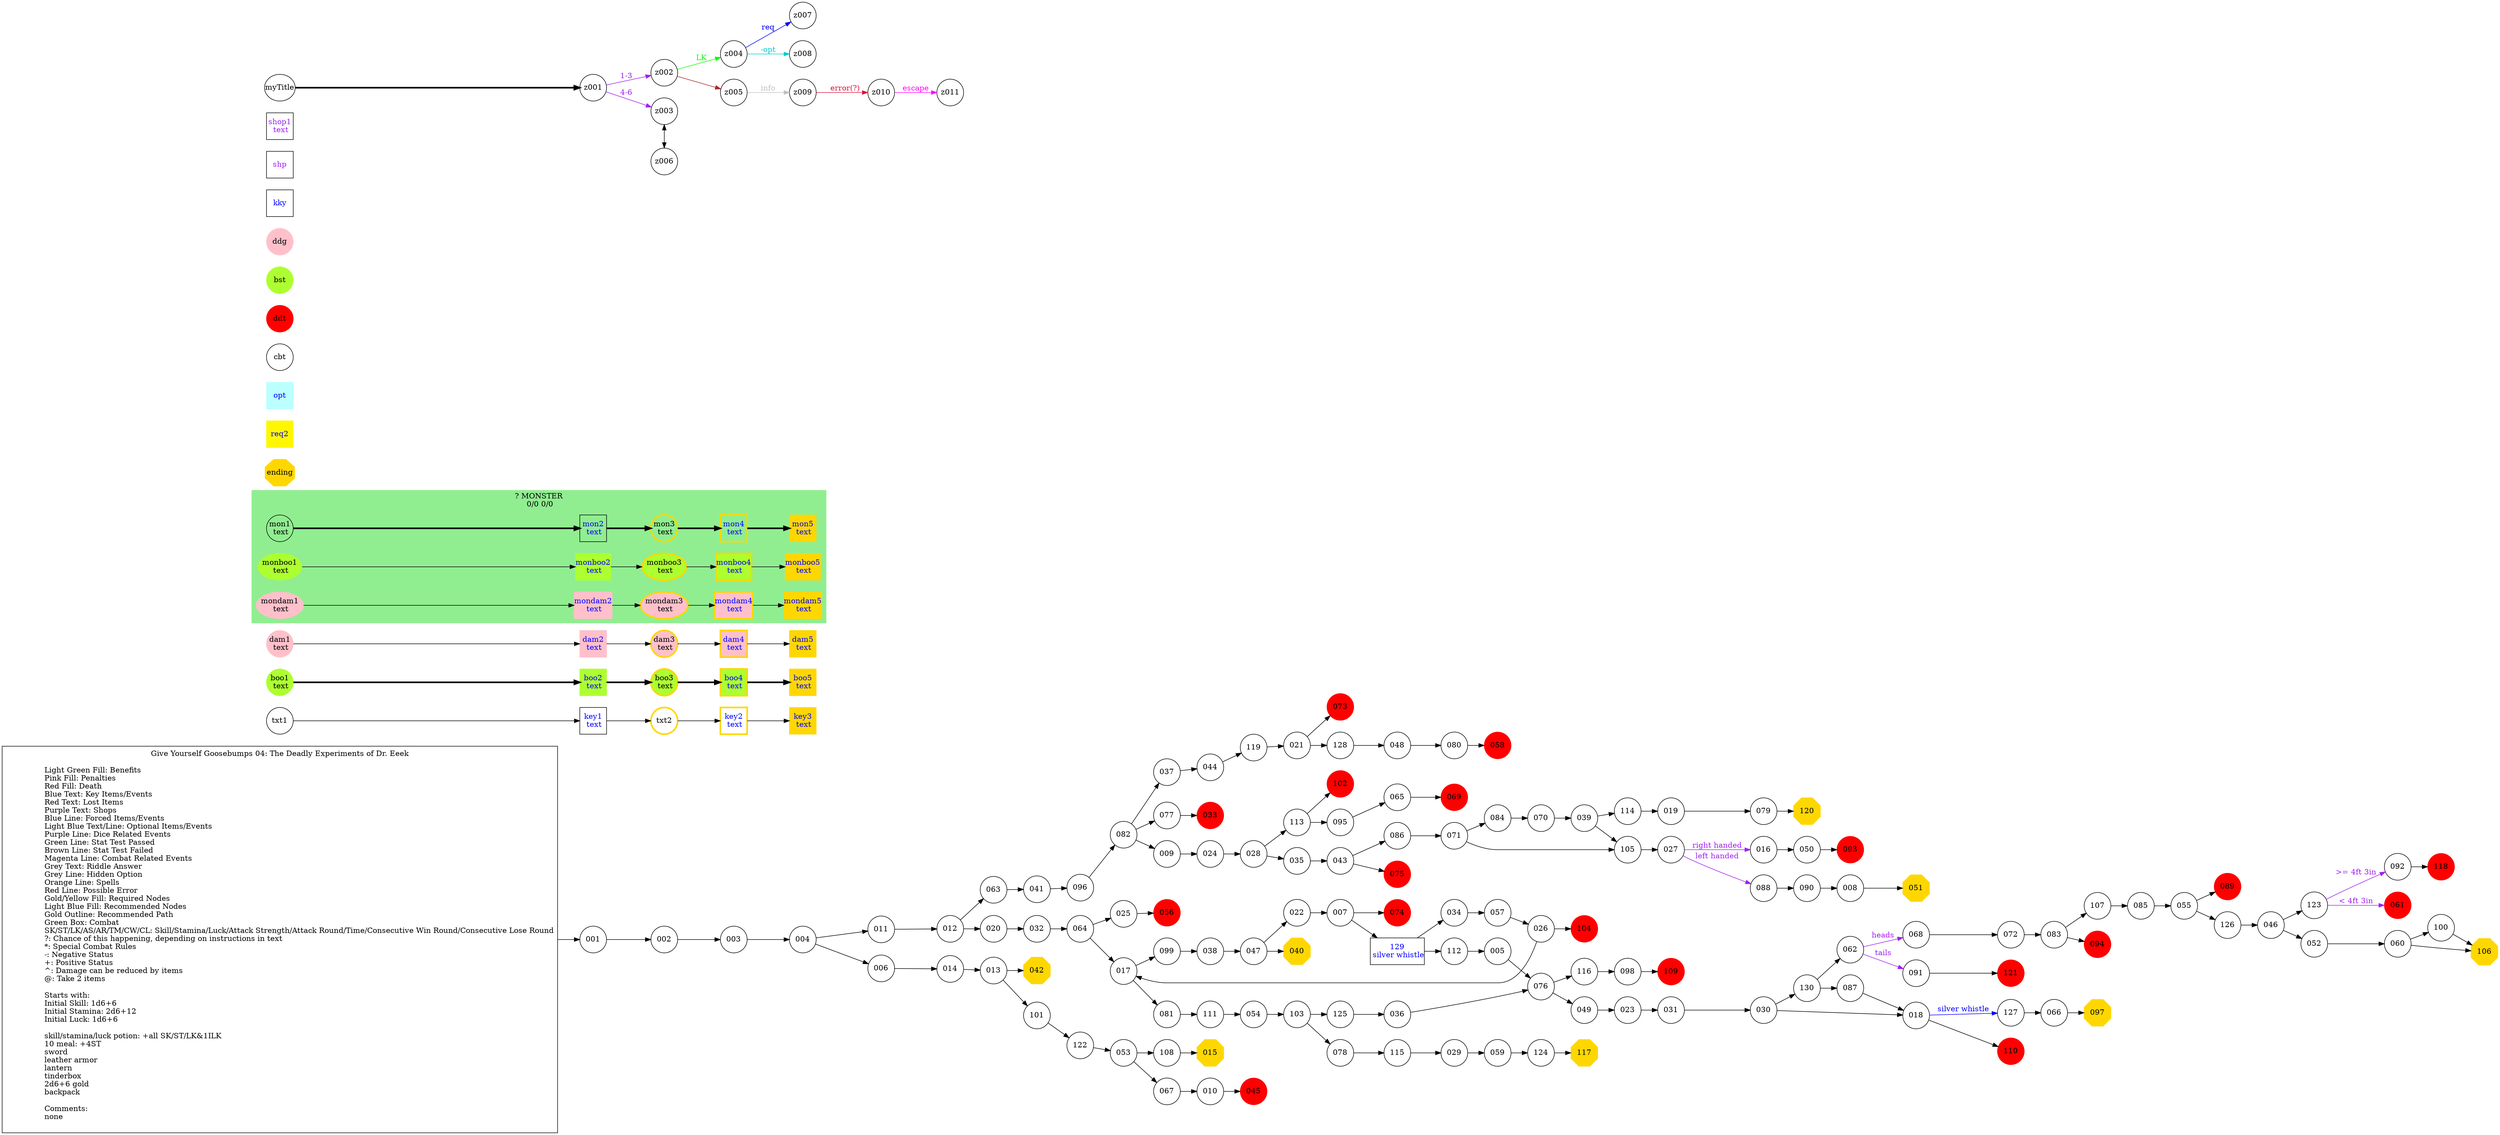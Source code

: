 digraph {
	// graph defaults
	rankdir=LR
	mclimit=50
	nodesep=.3 // changes horizontal separation of nodes
	ranksep=.4 // changes vertical separation of nodes
	node [height=.7
		width=.7
		shape=ellipse
		margin=0]
	edge[weight=5]

	// a box for a graph label
	// note that you can override the defaults set above
	title [label = "Give Yourself Goosebumps 04: The Deadly Experiments of Dr. Eeek\n\n \
		Light Green Fill: Benefits\l \
		Pink Fill: Penalties\l \
		Red Fill: Death\l \
		Blue Text: Key Items/Events\l \
		Red Text: Lost Items\l \
		Purple Text: Shops\l \
		Blue Line: Forced Items/Events\l \
		Light Blue Text/Line: Optional Items/Events\l \
		Purple Line: Dice Related Events\l \
		Green Line: Stat Test Passed\l \
		Brown Line: Stat Test Failed\l \
		Magenta Line: Combat Related Events\l \
		Grey Text: Riddle Answer\l \
		Grey Line: Hidden Option\l \
		Orange Line: Spells\l \
		Red Line: Possible Error\l \
		Gold/Yellow Fill: Required Nodes\l \
		Light Blue Fill: Recommended Nodes\l \
		Gold Outline: Recommended Path\l \
		Green Box: Combat\l \
		SK/ST/LK/AS/AR/TM/CW/CL: Skill/Stamina/Luck/Attack Strength/Attack Round/Time/Consecutive Win Round/Consecutive Lose Round\l \
		?: Chance of this happening, depending on instructions in text\l \
		*: Special Combat Rules\l \
		-: Negative Status\l \
		+: Positive Status\l \
		^: Damage can be reduced by items\l \
		@: Take 2 items\l\l \
		Starts with:\l \
		Initial Skill: 1d6+6\l \
		Initial Stamina: 2d6+12\l \
		Initial Luck: 1d6+6\l\l \
		skill/stamina/luck potion: +all SK/ST/LK&1ILK\l \
		10 meal: +4ST\l \
		sword\l \
		leather armor\l \
		lantern\l \
		tinderbox\l \
		2d6+6 gold\l \
		backpack\l\l \
		Comments:\l \
		none\l \
		"
		shape = "box"
		margin = 0.1]

	subgraph Required {
		node [style = "filled" color = "gold" fillcolor = "gold" fontcolor = "blue" shape = "rect"]
		key3
		boo5
		dam5
		monboo5
		mondam5
		mon5
		ending [fontcolor = "black" shape = "octagon"]
		015 [fontcolor = "black" shape = "octagon"]
		040 [fontcolor = "black" shape = "octagon"]
		042 [fontcolor = "black" shape = "octagon"]
		051 [fontcolor = "black" shape = "octagon"]
		097 [fontcolor = "black" shape = "octagon"]
		106 [fontcolor = "black" shape = "octagon"]
		117 [fontcolor = "black" shape = "octagon"]
		120 [fontcolor = "black" shape = "octagon"]
	}

	subgraph Required2 {
		node [style = "filled" color = "#FFF700" fillcolor = "#FFF700" fontcolor = "blue" shape = "rect"]
		req2
	}

	subgraph Recommended {
		node [penwidth = 3 color = "gold"]
		txt2
		key2 [shape = "rect" fontcolor = "blue"]
		boo3 [style = "filled" fillcolor = "greenyellow"]
		boo4 [style = "filled" fillcolor = "greenyellow"]
		dam3 [style = "filled" fillcolor = "pink"]
		dam4 [style = "filled" fillcolor = "pink"]
		monboo3 [style = "filled" fillcolor = "greenyellow"]
		monboo4 [style = "filled" fillcolor = "greenyellow"]
		mondam3 [style = "filled" fillcolor = "pink"]
		mondam4 [style = "filled" fillcolor = "pink"]
		mon3
		mon4
	}
	
	subgraph Optional {
		node [style = "filled" color = "paleturquoise1" fillcolor = "paleturquoise1" fontcolor = "blue" shape = "rect"]
		opt
	}

	subgraph Combat {
		style = "filled" color = "palegreen2"
		subgraph cluster_MONSTER {
			label = "? MONSTER\n 0/0 0/0"
			mon1 [label = "\N\n text"]
			mon2 [shape = "rect" fontcolor = "blue" label = "\N\n text"]
			mon3 [label = "\N\n text"]
			mon4 [shape = "rect" fontcolor = "blue" label = "\N\n text"]
			mon5 [shape = "rect" fontcolor = "blue" label = "\N\n text"]
			monboo1 [style = "filled" color = "greenyellow" label = "\N\n text"]
			monboo2 [shape = "rect" style = "filled" color = "greenyellow" fontcolor = "blue" label = "\N\n text"]
			monboo3 [label = "\N\n text"]
			monboo4 [shape = "rect" fontcolor = "blue" label = "\N\n text"]
			monboo5 [shape = "rect" fontcolor = "blue" label = "\N\n text"]
			mondam1 [style = "filled" color = "pink" label = "\N\n text"]
			mondam2 [shape = "rect" style = "filled" color = "pink" fontcolor = "blue" label = "\N\n text"]
			mondam3 [label = "\N\n text"]
			mondam4 [shape = "rect" fontcolor = "blue" label = "\N\n text"]
			mondam5 [shape = "rect" fontcolor = "blue" label = "\N\n text"]
		}
		cbt
	}

	subgraph Death {
		node [style = "filled" color = "red"]
		ddt
		033
		045
		056
		058
		061
		069
		073
		074
		075
		089
		094
		093
		102
		104
		109
		110
		118
		121
	}

	subgraph Boost {
		node [style = "filled" color = "greenyellow"]
		bst
		boo1 [label = "\N\n text"]
		boo2 [shape = "rect" fontcolor = "blue" label = "\N\n text"]
		boo3 [label = "\N\n text"]
		boo4 [shape = "rect" fontcolor = "blue" label = "\N\n text"]
		boo5 [shape = "rect" fontcolor = "blue" label = "\N\n text"]
	}

	subgraph Damage {
		node [style = "filled" color = "pink"]
		ddg
		dam1 [label = "\N\n text"]
		dam2 [shape = "rect" fontcolor = "blue" label = "\N\n text"]
		dam3 [label = "\N\n text"]
		dam4 [shape = "rect" fontcolor = "blue" label = "\N\n text"]
		dam5 [shape = "rect" fontcolor = "blue" label = "\N\n text"]
	}

	subgraph Key_Item {
		node [fontcolor = "blue" shape = "rect"]
		kky
		129 [label = "\N\n silver whistle"]
		key1 [label = "\N\n text"]
		key2 [label = "\N\n text"]
		key3 [label = "\N\n text"]
	}
	
	subgraph Shop {
		node [fontcolor = "purple" shape = "rect"]
		shp
		shop1 [label = "\N\n text"]
	}

	mon1 -> mon2 -> mon3 -> mon4 -> mon5 [penwidth = 3]
	boo1 -> boo2 -> boo3 -> boo4 -> boo5 [penwidth = 3]
	dam1 -> dam2 -> dam3 -> dam4 -> dam5
	txt1 -> key1 -> txt2 -> key2 -> key3
	monboo1 -> monboo2 -> monboo3 -> monboo4 -> monboo5
	mondam1 -> mondam2 -> mondam3 -> mondam4 -> mondam5

	myTitle -> z001 [penwidth = 3]
	z001 -> z002 [color = "purple" fontcolor = "purple" label = "1-3"]
	z001 -> z003 [color = "purple" fontcolor = "purple" label = "4-6"]
	z002 -> z004 [color = "green" fontcolor = "green" label = "LK"]
	z002 -> z005 [color = "brown"]
	z003 -> z006 [dir = "both"]
	z004 -> z007 [color = "blue" fontcolor = "blue" label = "req"]
	z004 -> z008 [color = "cyan3" fontcolor = "cyan3" label = "-opt"]
	z005 -> z009 [color = "grey" fontcolor = "grey" label = "info"]
	z009 -> z010 [color = "crimson" fontcolor = "crimson" label = "error(?)"]
	z010 -> z011 [color = "magenta" fontcolor = "magenta" label = "escape"]
	{
		rank = same
		z003
		z006
	}

	title -> 001
	001 -> 002
	002 -> 003
	003 -> 004
	004 -> 011
	004 -> 006
	005 -> 076
	006 -> 014
	007 -> 129
	007 -> 074
	008 -> 051
	009 -> 024
	010 -> 045
	011 -> 012
	012 -> 020
	012 -> 063
	013 -> 101
	013 -> 042
	014 -> 013
	016 -> 050
	017 -> 081
	017 -> 099
	018 -> 127 [color = "blue" fontcolor = "blue" label = "silver whistle"]
	018 -> 110
	019 -> 079
	020 -> 032
	021 -> 128
	021 -> 073
	022 -> 007
	023 -> 031
	024 -> 028
	025 -> 056
	026 -> 017
	026 -> 104
	027 -> 016 [color = "purple" fontcolor = "purple" label = "right handed"]
	027 -> 088 [color = "purple" fontcolor = "purple" label = "left handed"]
	028 -> 035
	028 -> 113
	029 -> 059
	030 -> 018
	030 -> 130
	031 -> 030
	032 -> 064
	034 -> 057
	035 -> 043
	036 -> 076
	037 -> 044
	038 -> 047
	039 -> 114
	039 -> 105
	041 -> 096
	043 -> 075
	043 -> 086
	044 -> 119
	046 -> 123
	046 -> 052
	047 -> 022
	047 -> 040
	048 -> 080
	049 -> 023
	050 -> 093
	052 -> 060
	053 -> 067
	053 -> 108
	054 -> 103
	055 -> 126
	055 -> 089
	057 -> 026
	059 -> 124
	060 -> 106
	060 -> 100
	062 -> 068 [color = "purple" fontcolor = "purple" label = "heads"]
	062 -> 091 [color = "purple" fontcolor = "purple" label = "tails"]
	063 -> 041
	064 -> 025
	064 -> 017
	065 -> 069
	066 -> 097
	067 -> 010
	068 -> 072
	070 -> 039
	071 -> 105
	071 -> 084
	072 -> 083
	076 -> 049
	076 -> 116
	077 -> 033
	078 -> 115
	079 -> 120
	080 -> 058
	081 -> 111
	082 -> 009
	082 -> 037
	082 -> 077
	083 -> 107
	083 -> 094
	084 -> 070
	085 -> 055
	086 -> 071
	087 -> 018
	088 -> 090
	090 -> 008
	091 -> 121
	092 -> 118
	095 -> 065
	096 -> 082
	098 -> 109
	099 -> 038
	100 -> 106
	101 -> 122
	103 -> 125
	103 -> 078
	105 -> 027
	107 -> 085
	108 -> 015
	111 -> 054
	112 -> 005
	113 -> 102
	113 -> 095
	114 -> 019
	115 -> 029
	116 -> 098
	119 -> 021
	122 -> 053
	123 -> 092 [color = "purple" fontcolor = "purple" label = ">= 4ft 3in"]
	123 -> 061 [color = "purple" fontcolor = "purple" label = "< 4ft 3in"]
	124 -> 117
	125 -> 036
	126 -> 046
	127 -> 066
	128 -> 048
	129 -> 112
	129 -> 034
	130 -> 062
	130 -> 087
}
